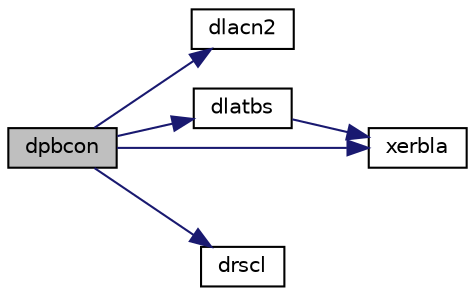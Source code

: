 digraph "dpbcon"
{
 // LATEX_PDF_SIZE
  edge [fontname="Helvetica",fontsize="10",labelfontname="Helvetica",labelfontsize="10"];
  node [fontname="Helvetica",fontsize="10",shape=record];
  rankdir="LR";
  Node1 [label="dpbcon",height=0.2,width=0.4,color="black", fillcolor="grey75", style="filled", fontcolor="black",tooltip="DPBCON"];
  Node1 -> Node2 [color="midnightblue",fontsize="10",style="solid",fontname="Helvetica"];
  Node2 [label="dlacn2",height=0.2,width=0.4,color="black", fillcolor="white", style="filled",URL="$dlacn2_8f.html#a9b62da514b4a671acd3e3f63d018f01e",tooltip="DLACN2 estimates the 1-norm of a square matrix, using reverse communication for evaluating matrix-vec..."];
  Node1 -> Node3 [color="midnightblue",fontsize="10",style="solid",fontname="Helvetica"];
  Node3 [label="dlatbs",height=0.2,width=0.4,color="black", fillcolor="white", style="filled",URL="$dlatbs_8f.html#a2294dd0eea75a474e13df58a1effe7af",tooltip="DLATBS solves a triangular banded system of equations."];
  Node3 -> Node4 [color="midnightblue",fontsize="10",style="solid",fontname="Helvetica"];
  Node4 [label="xerbla",height=0.2,width=0.4,color="black", fillcolor="white", style="filled",URL="$xerbla_8f.html#a377ee61015baf8dea7770b3a404b1c07",tooltip="XERBLA"];
  Node1 -> Node5 [color="midnightblue",fontsize="10",style="solid",fontname="Helvetica"];
  Node5 [label="drscl",height=0.2,width=0.4,color="black", fillcolor="white", style="filled",URL="$drscl_8f.html#a662e4c4f54a2670dd8408f6b6b306dec",tooltip="DRSCL multiplies a vector by the reciprocal of a real scalar."];
  Node1 -> Node4 [color="midnightblue",fontsize="10",style="solid",fontname="Helvetica"];
}

